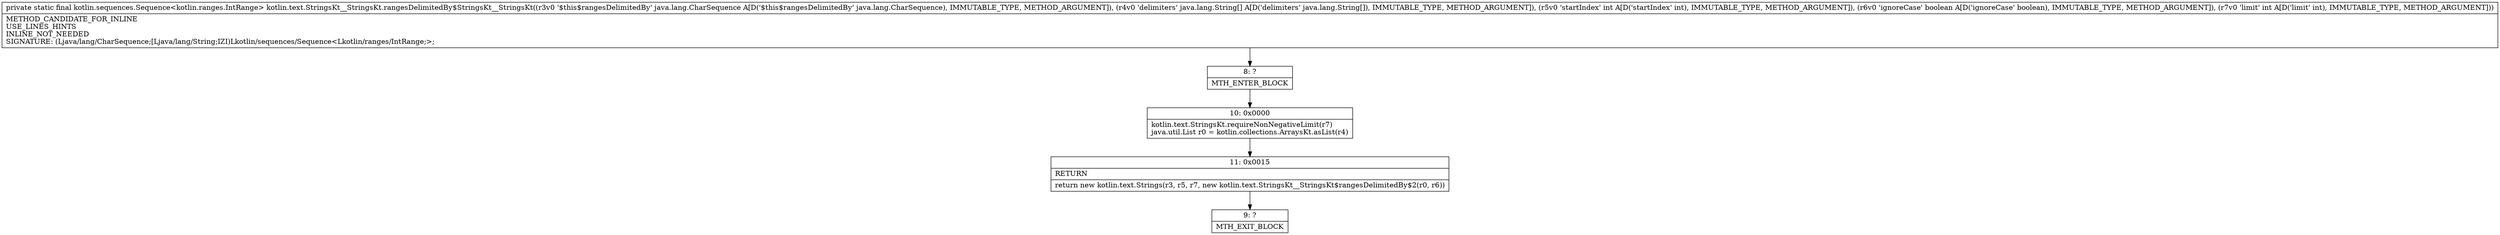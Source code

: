 digraph "CFG forkotlin.text.StringsKt__StringsKt.rangesDelimitedBy$StringsKt__StringsKt(Ljava\/lang\/CharSequence;[Ljava\/lang\/String;IZI)Lkotlin\/sequences\/Sequence;" {
Node_8 [shape=record,label="{8\:\ ?|MTH_ENTER_BLOCK\l}"];
Node_10 [shape=record,label="{10\:\ 0x0000|kotlin.text.StringsKt.requireNonNegativeLimit(r7)\ljava.util.List r0 = kotlin.collections.ArraysKt.asList(r4)\l}"];
Node_11 [shape=record,label="{11\:\ 0x0015|RETURN\l|return new kotlin.text.Strings(r3, r5, r7, new kotlin.text.StringsKt__StringsKt$rangesDelimitedBy$2(r0, r6))\l}"];
Node_9 [shape=record,label="{9\:\ ?|MTH_EXIT_BLOCK\l}"];
MethodNode[shape=record,label="{private static final kotlin.sequences.Sequence\<kotlin.ranges.IntRange\> kotlin.text.StringsKt__StringsKt.rangesDelimitedBy$StringsKt__StringsKt((r3v0 '$this$rangesDelimitedBy' java.lang.CharSequence A[D('$this$rangesDelimitedBy' java.lang.CharSequence), IMMUTABLE_TYPE, METHOD_ARGUMENT]), (r4v0 'delimiters' java.lang.String[] A[D('delimiters' java.lang.String[]), IMMUTABLE_TYPE, METHOD_ARGUMENT]), (r5v0 'startIndex' int A[D('startIndex' int), IMMUTABLE_TYPE, METHOD_ARGUMENT]), (r6v0 'ignoreCase' boolean A[D('ignoreCase' boolean), IMMUTABLE_TYPE, METHOD_ARGUMENT]), (r7v0 'limit' int A[D('limit' int), IMMUTABLE_TYPE, METHOD_ARGUMENT]))  | METHOD_CANDIDATE_FOR_INLINE\lUSE_LINES_HINTS\lINLINE_NOT_NEEDED\lSIGNATURE: (Ljava\/lang\/CharSequence;[Ljava\/lang\/String;IZI)Lkotlin\/sequences\/Sequence\<Lkotlin\/ranges\/IntRange;\>;\l}"];
MethodNode -> Node_8;Node_8 -> Node_10;
Node_10 -> Node_11;
Node_11 -> Node_9;
}


